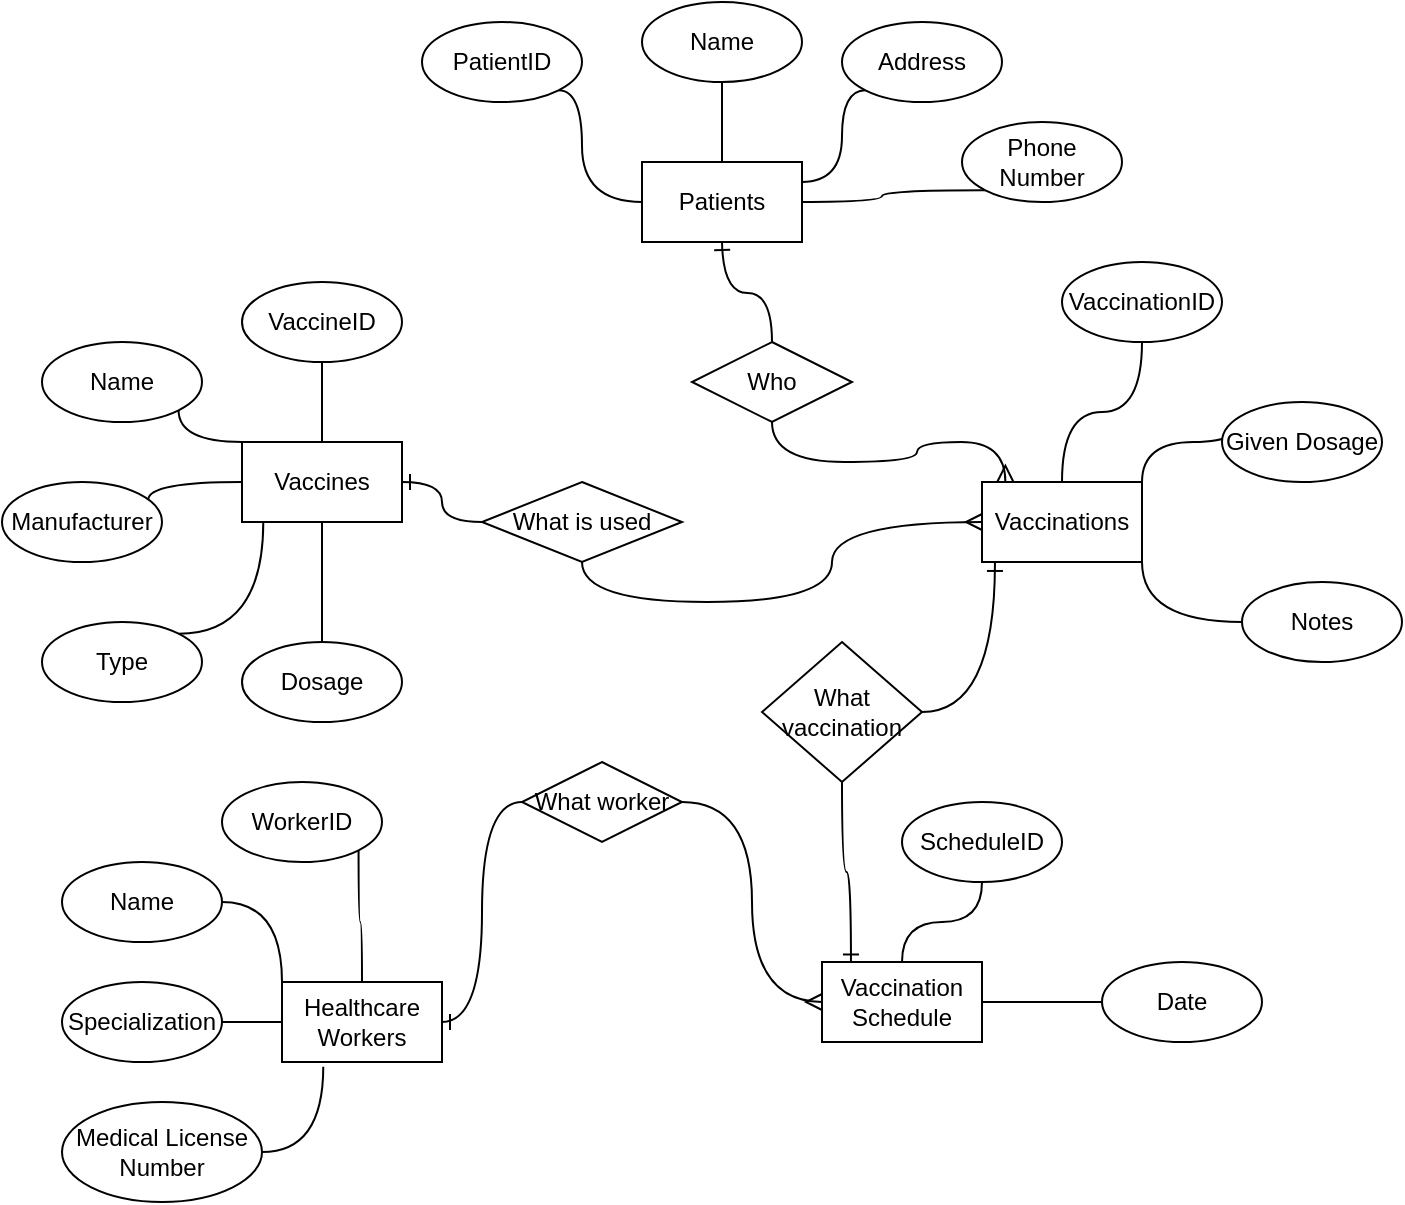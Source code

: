 <mxfile version="21.8.2" type="device">
  <diagram name="Сторінка-1" id="_Ro8ebr_PKxynZWaetWl">
    <mxGraphModel dx="1434" dy="750" grid="1" gridSize="10" guides="1" tooltips="1" connect="1" arrows="1" fold="1" page="1" pageScale="1" pageWidth="850" pageHeight="1100" math="0" shadow="0">
      <root>
        <mxCell id="0" />
        <mxCell id="1" parent="0" />
        <mxCell id="3lOZ6aOzdxaL4Qyu1qb0-2" value="Patients" style="whiteSpace=wrap;html=1;" parent="1" vertex="1">
          <mxGeometry x="400" y="120" width="80" height="40" as="geometry" />
        </mxCell>
        <mxCell id="3lOZ6aOzdxaL4Qyu1qb0-3" value="Vaccines" style="whiteSpace=wrap;html=1;" parent="1" vertex="1">
          <mxGeometry x="200" y="260" width="80" height="40" as="geometry" />
        </mxCell>
        <mxCell id="3lOZ6aOzdxaL4Qyu1qb0-47" style="edgeStyle=orthogonalEdgeStyle;rounded=0;orthogonalLoop=1;jettySize=auto;html=1;exitX=0.5;exitY=0;exitDx=0;exitDy=0;entryX=0.5;entryY=1;entryDx=0;entryDy=0;curved=1;endArrow=none;endFill=0;" parent="1" source="3lOZ6aOzdxaL4Qyu1qb0-4" target="3lOZ6aOzdxaL4Qyu1qb0-18" edge="1">
          <mxGeometry relative="1" as="geometry" />
        </mxCell>
        <mxCell id="3lOZ6aOzdxaL4Qyu1qb0-4" value="Vaccinations" style="whiteSpace=wrap;html=1;" parent="1" vertex="1">
          <mxGeometry x="570" y="280" width="80" height="40" as="geometry" />
        </mxCell>
        <mxCell id="3lOZ6aOzdxaL4Qyu1qb0-54" style="edgeStyle=orthogonalEdgeStyle;rounded=0;orthogonalLoop=1;jettySize=auto;html=1;exitX=0.5;exitY=0;exitDx=0;exitDy=0;entryX=1;entryY=1;entryDx=0;entryDy=0;endArrow=none;endFill=0;curved=1;" parent="1" source="3lOZ6aOzdxaL4Qyu1qb0-5" target="3lOZ6aOzdxaL4Qyu1qb0-24" edge="1">
          <mxGeometry relative="1" as="geometry" />
        </mxCell>
        <mxCell id="3lOZ6aOzdxaL4Qyu1qb0-55" style="edgeStyle=orthogonalEdgeStyle;rounded=0;orthogonalLoop=1;jettySize=auto;html=1;exitX=0;exitY=0;exitDx=0;exitDy=0;entryX=1;entryY=0.5;entryDx=0;entryDy=0;curved=1;endArrow=none;endFill=0;" parent="1" source="3lOZ6aOzdxaL4Qyu1qb0-5" target="3lOZ6aOzdxaL4Qyu1qb0-25" edge="1">
          <mxGeometry relative="1" as="geometry" />
        </mxCell>
        <mxCell id="3lOZ6aOzdxaL4Qyu1qb0-56" style="edgeStyle=orthogonalEdgeStyle;rounded=0;orthogonalLoop=1;jettySize=auto;html=1;exitX=0;exitY=0.5;exitDx=0;exitDy=0;entryX=1;entryY=0.5;entryDx=0;entryDy=0;curved=1;endArrow=none;endFill=0;" parent="1" source="3lOZ6aOzdxaL4Qyu1qb0-5" target="3lOZ6aOzdxaL4Qyu1qb0-26" edge="1">
          <mxGeometry relative="1" as="geometry" />
        </mxCell>
        <mxCell id="3lOZ6aOzdxaL4Qyu1qb0-5" value="Healthcare Workers" style="whiteSpace=wrap;html=1;" parent="1" vertex="1">
          <mxGeometry x="220" y="530" width="80" height="40" as="geometry" />
        </mxCell>
        <mxCell id="3lOZ6aOzdxaL4Qyu1qb0-58" style="edgeStyle=orthogonalEdgeStyle;rounded=0;orthogonalLoop=1;jettySize=auto;html=1;exitX=0.5;exitY=0;exitDx=0;exitDy=0;entryX=0.5;entryY=1;entryDx=0;entryDy=0;curved=1;endArrow=none;endFill=0;" parent="1" source="3lOZ6aOzdxaL4Qyu1qb0-6" target="3lOZ6aOzdxaL4Qyu1qb0-28" edge="1">
          <mxGeometry relative="1" as="geometry" />
        </mxCell>
        <mxCell id="3lOZ6aOzdxaL4Qyu1qb0-6" value="Vaccination Schedule" style="whiteSpace=wrap;html=1;" parent="1" vertex="1">
          <mxGeometry x="490" y="520" width="80" height="40" as="geometry" />
        </mxCell>
        <mxCell id="3lOZ6aOzdxaL4Qyu1qb0-43" style="edgeStyle=orthogonalEdgeStyle;rounded=0;orthogonalLoop=1;jettySize=auto;html=1;exitX=1;exitY=1;exitDx=0;exitDy=0;entryX=0;entryY=0.5;entryDx=0;entryDy=0;curved=1;endArrow=none;endFill=0;" parent="1" source="3lOZ6aOzdxaL4Qyu1qb0-7" target="3lOZ6aOzdxaL4Qyu1qb0-2" edge="1">
          <mxGeometry relative="1" as="geometry">
            <Array as="points">
              <mxPoint x="370" y="84" />
              <mxPoint x="370" y="140" />
            </Array>
          </mxGeometry>
        </mxCell>
        <mxCell id="3lOZ6aOzdxaL4Qyu1qb0-7" value="PatientID" style="ellipse;whiteSpace=wrap;html=1;" parent="1" vertex="1">
          <mxGeometry x="290" y="50" width="80" height="40" as="geometry" />
        </mxCell>
        <mxCell id="3lOZ6aOzdxaL4Qyu1qb0-44" style="edgeStyle=orthogonalEdgeStyle;rounded=0;orthogonalLoop=1;jettySize=auto;html=1;exitX=0.5;exitY=1;exitDx=0;exitDy=0;entryX=0.5;entryY=0;entryDx=0;entryDy=0;curved=1;endArrow=none;endFill=0;" parent="1" source="3lOZ6aOzdxaL4Qyu1qb0-8" target="3lOZ6aOzdxaL4Qyu1qb0-2" edge="1">
          <mxGeometry relative="1" as="geometry" />
        </mxCell>
        <mxCell id="3lOZ6aOzdxaL4Qyu1qb0-8" value="Name" style="ellipse;whiteSpace=wrap;html=1;" parent="1" vertex="1">
          <mxGeometry x="400" y="40" width="80" height="40" as="geometry" />
        </mxCell>
        <mxCell id="3lOZ6aOzdxaL4Qyu1qb0-45" style="edgeStyle=orthogonalEdgeStyle;rounded=0;orthogonalLoop=1;jettySize=auto;html=1;exitX=0;exitY=1;exitDx=0;exitDy=0;entryX=1;entryY=0.25;entryDx=0;entryDy=0;curved=1;endArrow=none;endFill=0;" parent="1" source="3lOZ6aOzdxaL4Qyu1qb0-9" target="3lOZ6aOzdxaL4Qyu1qb0-2" edge="1">
          <mxGeometry relative="1" as="geometry">
            <Array as="points">
              <mxPoint x="500" y="84" />
              <mxPoint x="500" y="130" />
            </Array>
          </mxGeometry>
        </mxCell>
        <mxCell id="3lOZ6aOzdxaL4Qyu1qb0-9" value="Address" style="ellipse;whiteSpace=wrap;html=1;" parent="1" vertex="1">
          <mxGeometry x="500" y="50" width="80" height="40" as="geometry" />
        </mxCell>
        <mxCell id="3lOZ6aOzdxaL4Qyu1qb0-46" style="edgeStyle=orthogonalEdgeStyle;rounded=0;orthogonalLoop=1;jettySize=auto;html=1;exitX=0;exitY=1;exitDx=0;exitDy=0;entryX=1;entryY=0.5;entryDx=0;entryDy=0;curved=1;endArrow=none;endFill=0;" parent="1" source="3lOZ6aOzdxaL4Qyu1qb0-10" target="3lOZ6aOzdxaL4Qyu1qb0-2" edge="1">
          <mxGeometry relative="1" as="geometry" />
        </mxCell>
        <mxCell id="3lOZ6aOzdxaL4Qyu1qb0-10" value="Phone Number" style="ellipse;whiteSpace=wrap;html=1;" parent="1" vertex="1">
          <mxGeometry x="560" y="100" width="80" height="40" as="geometry" />
        </mxCell>
        <mxCell id="3lOZ6aOzdxaL4Qyu1qb0-39" style="edgeStyle=orthogonalEdgeStyle;rounded=0;orthogonalLoop=1;jettySize=auto;html=1;exitX=0.5;exitY=1;exitDx=0;exitDy=0;entryX=0.5;entryY=0;entryDx=0;entryDy=0;endArrow=none;endFill=0;elbow=vertical;curved=1;" parent="1" source="3lOZ6aOzdxaL4Qyu1qb0-11" target="3lOZ6aOzdxaL4Qyu1qb0-3" edge="1">
          <mxGeometry relative="1" as="geometry" />
        </mxCell>
        <mxCell id="3lOZ6aOzdxaL4Qyu1qb0-11" value="VaccineID" style="ellipse;whiteSpace=wrap;html=1;" parent="1" vertex="1">
          <mxGeometry x="200" y="180" width="80" height="40" as="geometry" />
        </mxCell>
        <mxCell id="3lOZ6aOzdxaL4Qyu1qb0-12" value="Name" style="ellipse;whiteSpace=wrap;html=1;" parent="1" vertex="1">
          <mxGeometry x="100" y="210" width="80" height="40" as="geometry" />
        </mxCell>
        <mxCell id="3lOZ6aOzdxaL4Qyu1qb0-38" style="edgeStyle=orthogonalEdgeStyle;rounded=0;orthogonalLoop=1;jettySize=auto;html=1;exitX=0.914;exitY=0.221;exitDx=0;exitDy=0;entryX=0;entryY=0.5;entryDx=0;entryDy=0;endArrow=none;endFill=0;curved=1;exitPerimeter=0;" parent="1" source="3lOZ6aOzdxaL4Qyu1qb0-13" target="3lOZ6aOzdxaL4Qyu1qb0-3" edge="1">
          <mxGeometry relative="1" as="geometry">
            <Array as="points">
              <mxPoint x="153" y="280" />
            </Array>
          </mxGeometry>
        </mxCell>
        <mxCell id="3lOZ6aOzdxaL4Qyu1qb0-13" value="Manufacturer" style="ellipse;whiteSpace=wrap;html=1;" parent="1" vertex="1">
          <mxGeometry x="80" y="280" width="80" height="40" as="geometry" />
        </mxCell>
        <mxCell id="3lOZ6aOzdxaL4Qyu1qb0-14" value="Type" style="ellipse;whiteSpace=wrap;html=1;" parent="1" vertex="1">
          <mxGeometry x="100" y="350" width="80" height="40" as="geometry" />
        </mxCell>
        <mxCell id="3lOZ6aOzdxaL4Qyu1qb0-42" style="edgeStyle=orthogonalEdgeStyle;rounded=0;orthogonalLoop=1;jettySize=auto;html=1;exitX=0.5;exitY=0;exitDx=0;exitDy=0;entryX=0.5;entryY=1;entryDx=0;entryDy=0;curved=1;endArrow=none;endFill=0;" parent="1" source="3lOZ6aOzdxaL4Qyu1qb0-15" target="3lOZ6aOzdxaL4Qyu1qb0-3" edge="1">
          <mxGeometry relative="1" as="geometry" />
        </mxCell>
        <mxCell id="3lOZ6aOzdxaL4Qyu1qb0-15" value="Dosage" style="ellipse;whiteSpace=wrap;html=1;" parent="1" vertex="1">
          <mxGeometry x="200" y="360" width="80" height="40" as="geometry" />
        </mxCell>
        <mxCell id="3lOZ6aOzdxaL4Qyu1qb0-18" value="VaccinationID" style="ellipse;whiteSpace=wrap;html=1;" parent="1" vertex="1">
          <mxGeometry x="610" y="170" width="80" height="40" as="geometry" />
        </mxCell>
        <mxCell id="3lOZ6aOzdxaL4Qyu1qb0-51" style="edgeStyle=orthogonalEdgeStyle;rounded=0;orthogonalLoop=1;jettySize=auto;html=1;exitX=0;exitY=0;exitDx=0;exitDy=0;curved=1;endArrow=none;endFill=0;" parent="1" source="3lOZ6aOzdxaL4Qyu1qb0-22" edge="1">
          <mxGeometry relative="1" as="geometry">
            <Array as="points">
              <mxPoint x="702" y="260" />
              <mxPoint x="650" y="260" />
            </Array>
            <mxPoint x="650" y="280" as="targetPoint" />
          </mxGeometry>
        </mxCell>
        <mxCell id="3lOZ6aOzdxaL4Qyu1qb0-22" value="Given Dosage" style="ellipse;whiteSpace=wrap;html=1;" parent="1" vertex="1">
          <mxGeometry x="690" y="240" width="80" height="40" as="geometry" />
        </mxCell>
        <mxCell id="ebYKn5yzXqoK9HYg2sBP-2" style="edgeStyle=orthogonalEdgeStyle;rounded=0;orthogonalLoop=1;jettySize=auto;html=1;exitX=0;exitY=0.5;exitDx=0;exitDy=0;entryX=1;entryY=1;entryDx=0;entryDy=0;curved=1;endArrow=none;endFill=0;" edge="1" parent="1" source="3lOZ6aOzdxaL4Qyu1qb0-23" target="3lOZ6aOzdxaL4Qyu1qb0-4">
          <mxGeometry relative="1" as="geometry" />
        </mxCell>
        <mxCell id="3lOZ6aOzdxaL4Qyu1qb0-23" value="Notes" style="ellipse;whiteSpace=wrap;html=1;" parent="1" vertex="1">
          <mxGeometry x="700" y="330" width="80" height="40" as="geometry" />
        </mxCell>
        <mxCell id="3lOZ6aOzdxaL4Qyu1qb0-24" value="WorkerID" style="ellipse;whiteSpace=wrap;html=1;" parent="1" vertex="1">
          <mxGeometry x="190" y="430" width="80" height="40" as="geometry" />
        </mxCell>
        <mxCell id="3lOZ6aOzdxaL4Qyu1qb0-25" value="Name" style="ellipse;whiteSpace=wrap;html=1;" parent="1" vertex="1">
          <mxGeometry x="110" y="470" width="80" height="40" as="geometry" />
        </mxCell>
        <mxCell id="3lOZ6aOzdxaL4Qyu1qb0-26" value="Specialization" style="ellipse;whiteSpace=wrap;html=1;" parent="1" vertex="1">
          <mxGeometry x="110" y="530" width="80" height="40" as="geometry" />
        </mxCell>
        <mxCell id="3lOZ6aOzdxaL4Qyu1qb0-27" value="Medical License Number" style="ellipse;whiteSpace=wrap;html=1;" parent="1" vertex="1">
          <mxGeometry x="110" y="590" width="100" height="50" as="geometry" />
        </mxCell>
        <mxCell id="3lOZ6aOzdxaL4Qyu1qb0-28" value="ScheduleID" style="ellipse;whiteSpace=wrap;html=1;" parent="1" vertex="1">
          <mxGeometry x="530" y="440" width="80" height="40" as="geometry" />
        </mxCell>
        <mxCell id="ebYKn5yzXqoK9HYg2sBP-3" style="edgeStyle=orthogonalEdgeStyle;rounded=0;orthogonalLoop=1;jettySize=auto;html=1;exitX=0;exitY=0.5;exitDx=0;exitDy=0;entryX=1;entryY=0.5;entryDx=0;entryDy=0;curved=1;endArrow=none;endFill=0;" edge="1" parent="1" source="3lOZ6aOzdxaL4Qyu1qb0-31" target="3lOZ6aOzdxaL4Qyu1qb0-6">
          <mxGeometry relative="1" as="geometry" />
        </mxCell>
        <mxCell id="3lOZ6aOzdxaL4Qyu1qb0-31" value="Date" style="ellipse;whiteSpace=wrap;html=1;" parent="1" vertex="1">
          <mxGeometry x="630" y="520" width="80" height="40" as="geometry" />
        </mxCell>
        <mxCell id="3lOZ6aOzdxaL4Qyu1qb0-40" style="edgeStyle=orthogonalEdgeStyle;rounded=0;orthogonalLoop=1;jettySize=auto;html=1;exitX=1;exitY=1;exitDx=0;exitDy=0;entryX=0;entryY=0;entryDx=0;entryDy=0;endArrow=none;endFill=0;curved=1;" parent="1" source="3lOZ6aOzdxaL4Qyu1qb0-12" target="3lOZ6aOzdxaL4Qyu1qb0-3" edge="1">
          <mxGeometry relative="1" as="geometry">
            <Array as="points">
              <mxPoint x="168" y="260" />
            </Array>
          </mxGeometry>
        </mxCell>
        <mxCell id="3lOZ6aOzdxaL4Qyu1qb0-41" style="edgeStyle=orthogonalEdgeStyle;rounded=0;orthogonalLoop=1;jettySize=auto;html=1;exitX=1;exitY=0;exitDx=0;exitDy=0;entryX=0.133;entryY=1;entryDx=0;entryDy=0;entryPerimeter=0;endArrow=none;endFill=0;curved=1;" parent="1" source="3lOZ6aOzdxaL4Qyu1qb0-14" target="3lOZ6aOzdxaL4Qyu1qb0-3" edge="1">
          <mxGeometry relative="1" as="geometry" />
        </mxCell>
        <mxCell id="3lOZ6aOzdxaL4Qyu1qb0-57" style="edgeStyle=orthogonalEdgeStyle;rounded=0;orthogonalLoop=1;jettySize=auto;html=1;exitX=1;exitY=0.5;exitDx=0;exitDy=0;entryX=0.258;entryY=1.058;entryDx=0;entryDy=0;entryPerimeter=0;curved=1;endArrow=none;endFill=0;" parent="1" source="3lOZ6aOzdxaL4Qyu1qb0-27" target="3lOZ6aOzdxaL4Qyu1qb0-5" edge="1">
          <mxGeometry relative="1" as="geometry" />
        </mxCell>
        <mxCell id="3lOZ6aOzdxaL4Qyu1qb0-63" style="edgeStyle=orthogonalEdgeStyle;rounded=0;orthogonalLoop=1;jettySize=auto;html=1;exitX=0.5;exitY=0;exitDx=0;exitDy=0;endArrow=ERone;endFill=0;curved=1;" parent="1" source="3lOZ6aOzdxaL4Qyu1qb0-62" edge="1">
          <mxGeometry relative="1" as="geometry">
            <mxPoint x="440" y="160" as="targetPoint" />
          </mxGeometry>
        </mxCell>
        <mxCell id="3lOZ6aOzdxaL4Qyu1qb0-64" style="edgeStyle=orthogonalEdgeStyle;rounded=0;orthogonalLoop=1;jettySize=auto;html=1;exitX=0.5;exitY=1;exitDx=0;exitDy=0;entryX=0.146;entryY=-0.003;entryDx=0;entryDy=0;curved=1;endArrow=ERmany;endFill=0;entryPerimeter=0;" parent="1" source="3lOZ6aOzdxaL4Qyu1qb0-62" target="3lOZ6aOzdxaL4Qyu1qb0-4" edge="1">
          <mxGeometry relative="1" as="geometry" />
        </mxCell>
        <mxCell id="3lOZ6aOzdxaL4Qyu1qb0-62" value="Who" style="rhombus;whiteSpace=wrap;html=1;" parent="1" vertex="1">
          <mxGeometry x="425" y="210" width="80" height="40" as="geometry" />
        </mxCell>
        <mxCell id="3lOZ6aOzdxaL4Qyu1qb0-66" style="edgeStyle=orthogonalEdgeStyle;rounded=0;orthogonalLoop=1;jettySize=auto;html=1;exitX=0;exitY=0.5;exitDx=0;exitDy=0;entryX=1;entryY=0.5;entryDx=0;entryDy=0;endArrow=ERone;endFill=0;curved=1;" parent="1" source="3lOZ6aOzdxaL4Qyu1qb0-65" target="3lOZ6aOzdxaL4Qyu1qb0-3" edge="1">
          <mxGeometry relative="1" as="geometry" />
        </mxCell>
        <mxCell id="3lOZ6aOzdxaL4Qyu1qb0-67" style="edgeStyle=orthogonalEdgeStyle;rounded=0;orthogonalLoop=1;jettySize=auto;html=1;exitX=0.5;exitY=1;exitDx=0;exitDy=0;entryX=0;entryY=0.5;entryDx=0;entryDy=0;curved=1;endArrow=ERmany;endFill=0;" parent="1" source="3lOZ6aOzdxaL4Qyu1qb0-65" target="3lOZ6aOzdxaL4Qyu1qb0-4" edge="1">
          <mxGeometry relative="1" as="geometry" />
        </mxCell>
        <mxCell id="3lOZ6aOzdxaL4Qyu1qb0-65" value="What is used" style="rhombus;whiteSpace=wrap;html=1;" parent="1" vertex="1">
          <mxGeometry x="320" y="280" width="100" height="40" as="geometry" />
        </mxCell>
        <mxCell id="3lOZ6aOzdxaL4Qyu1qb0-70" style="edgeStyle=orthogonalEdgeStyle;rounded=0;orthogonalLoop=1;jettySize=auto;html=1;entryX=0.181;entryY=0.006;entryDx=0;entryDy=0;curved=1;entryPerimeter=0;endArrow=ERone;endFill=0;" parent="1" source="3lOZ6aOzdxaL4Qyu1qb0-68" target="3lOZ6aOzdxaL4Qyu1qb0-6" edge="1">
          <mxGeometry relative="1" as="geometry" />
        </mxCell>
        <mxCell id="3lOZ6aOzdxaL4Qyu1qb0-68" value="What vaccination" style="rhombus;whiteSpace=wrap;html=1;" parent="1" vertex="1">
          <mxGeometry x="460" y="360" width="80" height="70" as="geometry" />
        </mxCell>
        <mxCell id="3lOZ6aOzdxaL4Qyu1qb0-71" style="edgeStyle=orthogonalEdgeStyle;rounded=0;orthogonalLoop=1;jettySize=auto;html=1;entryX=0.081;entryY=1.012;entryDx=0;entryDy=0;entryPerimeter=0;endArrow=ERone;endFill=0;curved=1;" parent="1" source="3lOZ6aOzdxaL4Qyu1qb0-68" target="3lOZ6aOzdxaL4Qyu1qb0-4" edge="1">
          <mxGeometry relative="1" as="geometry" />
        </mxCell>
        <mxCell id="3lOZ6aOzdxaL4Qyu1qb0-73" style="edgeStyle=orthogonalEdgeStyle;rounded=0;orthogonalLoop=1;jettySize=auto;html=1;entryX=1;entryY=0.5;entryDx=0;entryDy=0;endArrow=ERone;endFill=0;curved=1;" parent="1" source="3lOZ6aOzdxaL4Qyu1qb0-72" target="3lOZ6aOzdxaL4Qyu1qb0-5" edge="1">
          <mxGeometry relative="1" as="geometry" />
        </mxCell>
        <mxCell id="3lOZ6aOzdxaL4Qyu1qb0-74" style="edgeStyle=orthogonalEdgeStyle;rounded=0;orthogonalLoop=1;jettySize=auto;html=1;entryX=0;entryY=0.5;entryDx=0;entryDy=0;endArrow=ERmany;endFill=0;curved=1;" parent="1" source="3lOZ6aOzdxaL4Qyu1qb0-72" target="3lOZ6aOzdxaL4Qyu1qb0-6" edge="1">
          <mxGeometry relative="1" as="geometry" />
        </mxCell>
        <mxCell id="3lOZ6aOzdxaL4Qyu1qb0-72" value="What worker" style="rhombus;whiteSpace=wrap;html=1;" parent="1" vertex="1">
          <mxGeometry x="340" y="420" width="80" height="40" as="geometry" />
        </mxCell>
      </root>
    </mxGraphModel>
  </diagram>
</mxfile>

